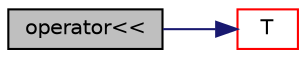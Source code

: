 digraph "operator&lt;&lt;"
{
  bgcolor="transparent";
  edge [fontname="Helvetica",fontsize="10",labelfontname="Helvetica",labelfontsize="10"];
  node [fontname="Helvetica",fontsize="10",shape=record];
  rankdir="LR";
  Node24853 [label="operator\<\<",height=0.2,width=0.4,color="black", fillcolor="grey75", style="filled", fontcolor="black"];
  Node24853 -> Node24854 [color="midnightblue",fontsize="10",style="solid",fontname="Helvetica"];
  Node24854 [label="T",height=0.2,width=0.4,color="red",URL="$a21851.html#ae57fda0abb14bb0944947c463c6e09d4"];
}
